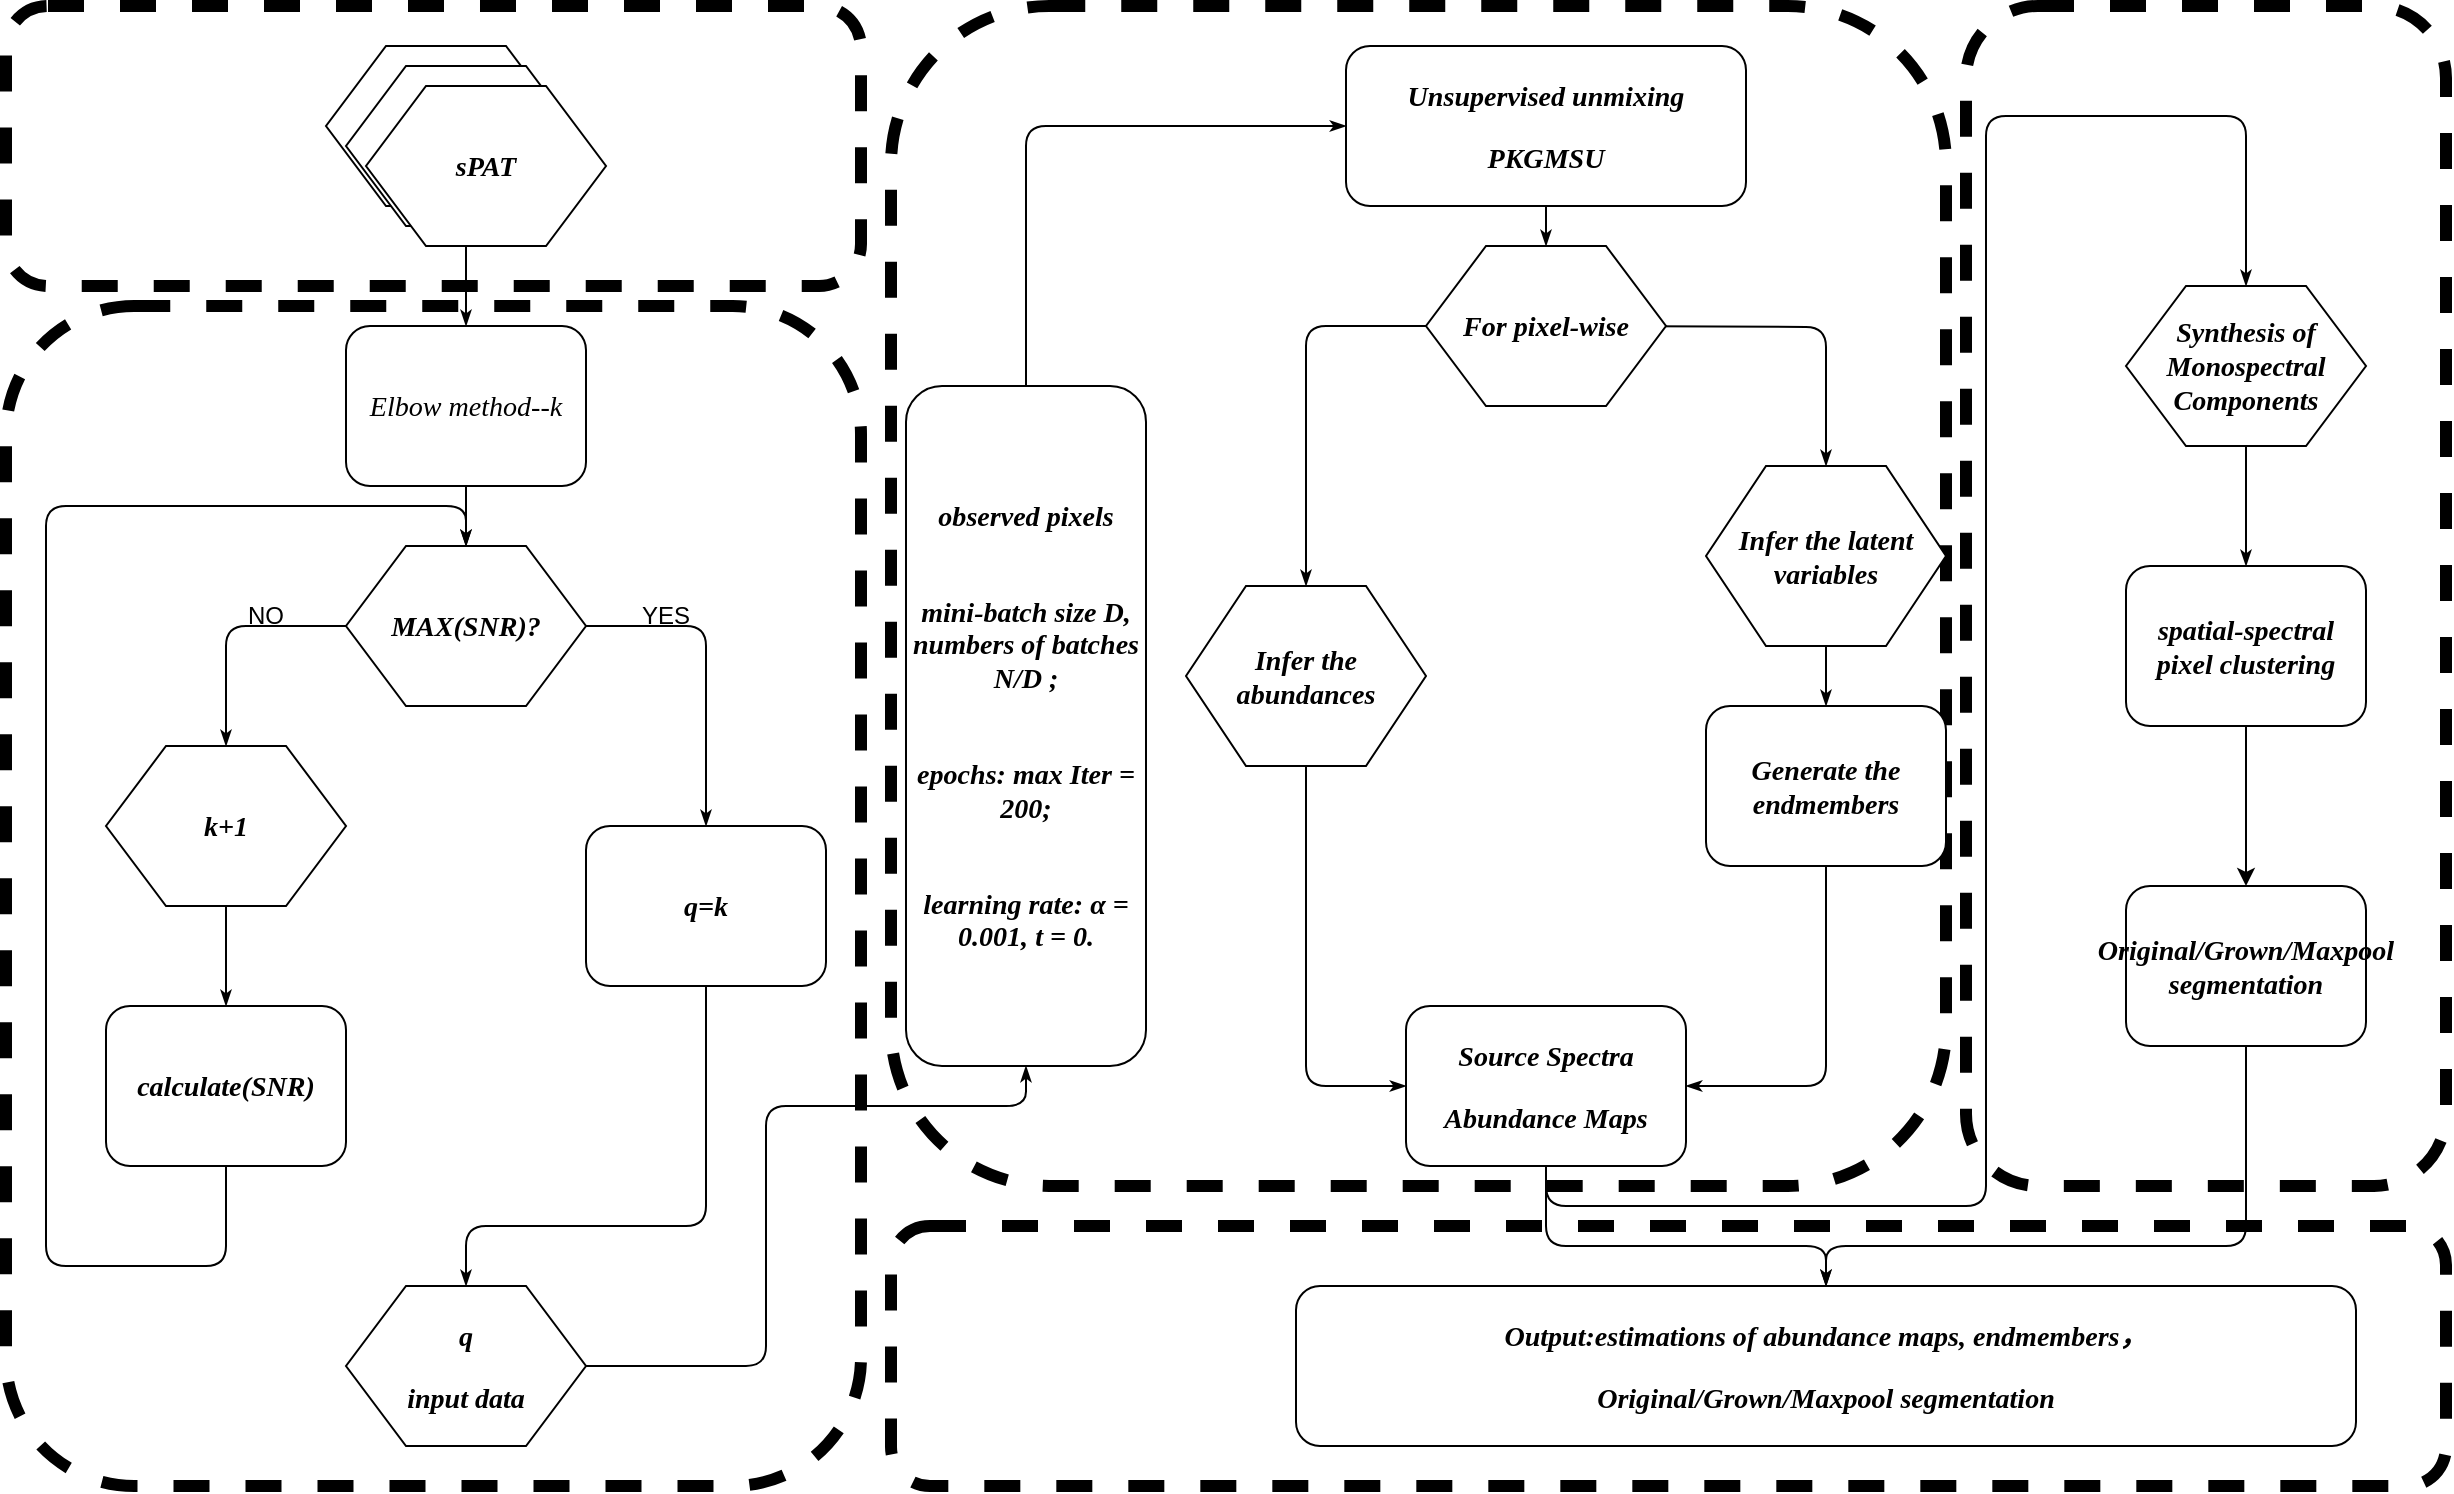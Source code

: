 <mxfile version="24.7.12">
  <diagram name="Page-1" id="8ce9d11a-91a2-4d17-14d8-a56ed91bf033">
    <mxGraphModel dx="1949" dy="1136" grid="1" gridSize="10" guides="1" tooltips="1" connect="1" arrows="1" fold="1" page="1" pageScale="1" pageWidth="1100" pageHeight="850" background="none" math="0" shadow="0">
      <root>
        <mxCell id="0" />
        <mxCell id="1" parent="0" />
        <mxCell id="Xut-9CcyeJB1KfpufVTP-29" value="" style="rounded=1;whiteSpace=wrap;html=1;dashed=1;strokeWidth=6;strokeColor=default;" vertex="1" parent="1">
          <mxGeometry x="452.5" y="640" width="777.5" height="130" as="geometry" />
        </mxCell>
        <mxCell id="Xut-9CcyeJB1KfpufVTP-28" value="" style="rounded=1;whiteSpace=wrap;html=1;dashed=1;strokeWidth=6;strokeColor=default;" vertex="1" parent="1">
          <mxGeometry x="990" y="30" width="240" height="590" as="geometry" />
        </mxCell>
        <mxCell id="Xut-9CcyeJB1KfpufVTP-27" value="" style="rounded=1;whiteSpace=wrap;html=1;dashed=1;strokeWidth=6;strokeColor=default;" vertex="1" parent="1">
          <mxGeometry x="452.5" y="30" width="527.5" height="590" as="geometry" />
        </mxCell>
        <mxCell id="Xut-9CcyeJB1KfpufVTP-14" value="" style="rounded=1;whiteSpace=wrap;html=1;dashed=1;strokeWidth=6;strokeColor=default;" vertex="1" parent="1">
          <mxGeometry x="10" y="180" width="427.5" height="590" as="geometry" />
        </mxCell>
        <mxCell id="Xut-9CcyeJB1KfpufVTP-6" value="" style="rounded=1;whiteSpace=wrap;html=1;dashed=1;strokeWidth=6;strokeColor=default;" vertex="1" parent="1">
          <mxGeometry x="10" y="30" width="427.5" height="140" as="geometry" />
        </mxCell>
        <mxCell id="17ea667e15c223fc-28" style="edgeStyle=orthogonalEdgeStyle;rounded=1;html=1;labelBackgroundColor=none;startArrow=none;startFill=0;startSize=5;endArrow=classicThin;endFill=1;endSize=5;jettySize=auto;orthogonalLoop=1;strokeWidth=1;fontFamily=Verdana;fontSize=8;exitX=0.5;exitY=1;exitDx=0;exitDy=0;" parent="1" source="Xut-9CcyeJB1KfpufVTP-3" target="17ea667e15c223fc-2" edge="1">
          <mxGeometry relative="1" as="geometry" />
        </mxCell>
        <mxCell id="17ea667e15c223fc-1" value="sPAT" style="shape=hexagon;perimeter=hexagonPerimeter;whiteSpace=wrap;html=1;rounded=0;shadow=0;labelBackgroundColor=none;strokeWidth=1;fontFamily=Verdana;fontSize=12;align=center;" parent="1" vertex="1">
          <mxGeometry x="170" y="50" width="120" height="80" as="geometry" />
        </mxCell>
        <mxCell id="17ea667e15c223fc-29" style="edgeStyle=orthogonalEdgeStyle;rounded=1;html=1;labelBackgroundColor=none;startArrow=none;startFill=0;startSize=5;endArrow=classicThin;endFill=1;endSize=5;jettySize=auto;orthogonalLoop=1;strokeWidth=1;fontFamily=Verdana;fontSize=8;entryX=0.5;entryY=0;entryDx=0;entryDy=0;exitX=0.5;exitY=1;exitDx=0;exitDy=0;" parent="1" source="17ea667e15c223fc-2" target="17ea667e15c223fc-4" edge="1">
          <mxGeometry relative="1" as="geometry">
            <mxPoint x="239.5" y="270" as="sourcePoint" />
            <mxPoint x="239.5" y="300" as="targetPoint" />
          </mxGeometry>
        </mxCell>
        <mxCell id="17ea667e15c223fc-2" value="&lt;h3 id=&quot;5.1%C2%A0%E8%82%98%E9%83%A8%E6%B3%95%E5%88%99(Elbow%20method)&quot;&gt;&lt;i&gt;&lt;font face=&quot;Garamond&quot;&gt;&lt;span style=&quot;font-weight: normal;&quot;&gt;Elbow method--k&lt;/span&gt;&lt;/font&gt;&lt;/i&gt;&lt;/h3&gt;" style="rounded=1;whiteSpace=wrap;html=1;shadow=0;labelBackgroundColor=none;strokeWidth=1;fontFamily=Verdana;fontSize=12;align=center;" parent="1" vertex="1">
          <mxGeometry x="180" y="190" width="120" height="80" as="geometry" />
        </mxCell>
        <mxCell id="17ea667e15c223fc-39" style="edgeStyle=orthogonalEdgeStyle;rounded=1;html=1;labelBackgroundColor=none;startArrow=none;startFill=0;startSize=5;endArrow=classicThin;endFill=1;endSize=5;jettySize=auto;orthogonalLoop=1;strokeWidth=1;fontFamily=Verdana;fontSize=8;exitX=1;exitY=0.5;exitDx=0;exitDy=0;entryX=0.5;entryY=0;entryDx=0;entryDy=0;" parent="1" source="17ea667e15c223fc-4" target="17ea667e15c223fc-7" edge="1">
          <mxGeometry relative="1" as="geometry">
            <mxPoint x="380" y="350" as="sourcePoint" />
            <mxPoint x="500" y="490" as="targetPoint" />
            <Array as="points">
              <mxPoint x="360" y="340" />
            </Array>
          </mxGeometry>
        </mxCell>
        <mxCell id="17ea667e15c223fc-4" value="&lt;h3&gt;&lt;i&gt;MAX(SNR)?&lt;/i&gt;&lt;/h3&gt;" style="shape=hexagon;perimeter=hexagonPerimeter;whiteSpace=wrap;html=1;rounded=0;shadow=0;labelBackgroundColor=none;strokeWidth=1;fontFamily=Verdana;fontSize=12;align=center;" parent="1" vertex="1">
          <mxGeometry x="180" y="300" width="120" height="80" as="geometry" />
        </mxCell>
        <mxCell id="17ea667e15c223fc-36" style="edgeStyle=orthogonalEdgeStyle;rounded=1;html=1;labelBackgroundColor=none;startArrow=none;startFill=0;startSize=5;endArrow=classicThin;endFill=1;endSize=5;jettySize=auto;orthogonalLoop=1;strokeWidth=1;fontFamily=Verdana;fontSize=8" parent="1" source="17ea667e15c223fc-5" target="17ea667e15c223fc-8" edge="1">
          <mxGeometry relative="1" as="geometry" />
        </mxCell>
        <mxCell id="17ea667e15c223fc-5" value="&lt;h3&gt;&lt;i&gt;k+1&lt;/i&gt;&lt;br&gt;&lt;/h3&gt;" style="shape=hexagon;perimeter=hexagonPerimeter;whiteSpace=wrap;html=1;rounded=0;shadow=0;labelBackgroundColor=none;strokeWidth=1;fontFamily=Verdana;fontSize=12;align=center;" parent="1" vertex="1">
          <mxGeometry x="60" y="400" width="120" height="80" as="geometry" />
        </mxCell>
        <mxCell id="17ea667e15c223fc-38" style="edgeStyle=orthogonalEdgeStyle;rounded=1;html=1;labelBackgroundColor=none;startArrow=none;startFill=0;startSize=5;endArrow=classicThin;endFill=1;endSize=5;jettySize=auto;orthogonalLoop=1;strokeWidth=1;fontFamily=Verdana;fontSize=8;exitX=0.5;exitY=1;exitDx=0;exitDy=0;entryX=0.5;entryY=0;entryDx=0;entryDy=0;" parent="1" source="17ea667e15c223fc-7" target="17ea667e15c223fc-11" edge="1">
          <mxGeometry relative="1" as="geometry">
            <Array as="points">
              <mxPoint x="360" y="640" />
              <mxPoint x="240" y="640" />
            </Array>
            <mxPoint x="500" y="490" as="sourcePoint" />
            <mxPoint x="300" y="640" as="targetPoint" />
          </mxGeometry>
        </mxCell>
        <mxCell id="17ea667e15c223fc-7" value="&lt;h3&gt;&lt;i&gt;q=k&lt;/i&gt;&lt;/h3&gt;" style="rounded=1;whiteSpace=wrap;html=1;shadow=0;labelBackgroundColor=none;strokeWidth=1;fontFamily=Verdana;fontSize=12;align=center;" parent="1" vertex="1">
          <mxGeometry x="300" y="440" width="120" height="80" as="geometry" />
        </mxCell>
        <mxCell id="17ea667e15c223fc-37" style="edgeStyle=orthogonalEdgeStyle;rounded=1;html=1;labelBackgroundColor=none;startArrow=none;startFill=0;startSize=5;endArrow=classicThin;endFill=1;endSize=5;jettySize=auto;orthogonalLoop=1;strokeWidth=1;fontFamily=Verdana;fontSize=8;entryX=0.5;entryY=0;entryDx=0;entryDy=0;exitX=0.5;exitY=1;exitDx=0;exitDy=0;" parent="1" source="17ea667e15c223fc-8" target="17ea667e15c223fc-4" edge="1">
          <mxGeometry relative="1" as="geometry">
            <Array as="points">
              <mxPoint x="120" y="660" />
              <mxPoint x="30" y="660" />
              <mxPoint x="30" y="280" />
              <mxPoint x="240" y="280" />
            </Array>
            <mxPoint x="-40" y="450" as="targetPoint" />
          </mxGeometry>
        </mxCell>
        <mxCell id="17ea667e15c223fc-8" value="&lt;h3&gt;&lt;i&gt;calculate(SNR)&lt;/i&gt;&lt;/h3&gt;" style="rounded=1;whiteSpace=wrap;html=1;shadow=0;labelBackgroundColor=none;strokeWidth=1;fontFamily=Verdana;fontSize=12;align=center;" parent="1" vertex="1">
          <mxGeometry x="60" y="530" width="120" height="80" as="geometry" />
        </mxCell>
        <mxCell id="17ea667e15c223fc-11" value="&lt;h3&gt;&lt;i&gt;q&lt;/i&gt;&lt;/h3&gt;&lt;h3&gt;&lt;i&gt;input data&lt;br&gt;&lt;/i&gt;&lt;/h3&gt;" style="shape=hexagon;perimeter=hexagonPerimeter;whiteSpace=wrap;html=1;rounded=0;shadow=0;labelBackgroundColor=none;strokeWidth=1;fontFamily=Verdana;fontSize=12;align=center;" parent="1" vertex="1">
          <mxGeometry x="180" y="670" width="120" height="80" as="geometry" />
        </mxCell>
        <mxCell id="17ea667e15c223fc-42" style="edgeStyle=orthogonalEdgeStyle;rounded=1;html=1;labelBackgroundColor=none;startArrow=none;startFill=0;startSize=5;endArrow=classicThin;endFill=1;endSize=5;jettySize=auto;orthogonalLoop=1;strokeWidth=1;fontFamily=Verdana;fontSize=8;entryX=0;entryY=0.5;entryDx=0;entryDy=0;exitX=0.5;exitY=0;exitDx=0;exitDy=0;" parent="1" source="Xut-9CcyeJB1KfpufVTP-17" target="17ea667e15c223fc-14" edge="1">
          <mxGeometry relative="1" as="geometry">
            <Array as="points">
              <mxPoint x="520" y="330" />
              <mxPoint x="520" y="90" />
            </Array>
            <mxPoint x="450" y="710" as="sourcePoint" />
            <mxPoint x="540" y="100" as="targetPoint" />
          </mxGeometry>
        </mxCell>
        <mxCell id="17ea667e15c223fc-44" style="edgeStyle=orthogonalEdgeStyle;rounded=1;html=1;labelBackgroundColor=none;startArrow=none;startFill=0;startSize=5;endArrow=classicThin;endFill=1;endSize=5;jettySize=auto;orthogonalLoop=1;strokeWidth=1;fontFamily=Verdana;fontSize=8;entryX=0.5;entryY=0;entryDx=0;entryDy=0;" parent="1" source="17ea667e15c223fc-14" target="Xut-9CcyeJB1KfpufVTP-15" edge="1">
          <mxGeometry relative="1" as="geometry">
            <mxPoint x="780" y="160" as="targetPoint" />
          </mxGeometry>
        </mxCell>
        <mxCell id="17ea667e15c223fc-14" value="&lt;h3&gt;&lt;b&gt;&lt;i&gt;Unsupervised unmixing&lt;br&gt;&lt;/i&gt;&lt;/b&gt;&lt;/h3&gt;&lt;h3&gt;&lt;b&gt;&lt;i&gt;PKGMSU&lt;/i&gt;&lt;/b&gt;&lt;/h3&gt;" style="rounded=1;whiteSpace=wrap;html=1;shadow=0;labelBackgroundColor=none;strokeWidth=1;fontFamily=Verdana;fontSize=12;align=center;" parent="1" vertex="1">
          <mxGeometry x="680" y="50" width="200" height="80" as="geometry" />
        </mxCell>
        <mxCell id="17ea667e15c223fc-54" style="edgeStyle=orthogonalEdgeStyle;rounded=1;html=1;labelBackgroundColor=none;startArrow=none;startFill=0;startSize=5;endArrow=classicThin;endFill=1;endSize=5;jettySize=auto;orthogonalLoop=1;strokeWidth=1;fontFamily=Verdana;fontSize=8" parent="1" source="17ea667e15c223fc-16" target="17ea667e15c223fc-18" edge="1">
          <mxGeometry relative="1" as="geometry" />
        </mxCell>
        <mxCell id="17ea667e15c223fc-16" value="&lt;h3&gt;&lt;i&gt;&lt;b&gt;Synthesis of Monospectral Components&lt;/b&gt;&lt;/i&gt;&lt;/h3&gt;" style="shape=hexagon;perimeter=hexagonPerimeter;whiteSpace=wrap;html=1;rounded=0;shadow=0;labelBackgroundColor=none;strokeWidth=1;fontFamily=Verdana;fontSize=12;align=center;" parent="1" vertex="1">
          <mxGeometry x="1070" y="170" width="120" height="80" as="geometry" />
        </mxCell>
        <mxCell id="17ea667e15c223fc-49" style="edgeStyle=orthogonalEdgeStyle;rounded=1;html=1;labelBackgroundColor=none;startArrow=none;startFill=0;startSize=5;endArrow=classicThin;endFill=1;endSize=5;jettySize=auto;orthogonalLoop=1;strokeColor=#000000;strokeWidth=1;fontFamily=Verdana;fontSize=8;fontColor=#000000;exitX=1;exitY=0.5;exitDx=0;exitDy=0;" parent="1" target="17ea667e15c223fc-20" edge="1">
          <mxGeometry relative="1" as="geometry">
            <mxPoint x="800" y="190" as="sourcePoint" />
          </mxGeometry>
        </mxCell>
        <mxCell id="Xut-9CcyeJB1KfpufVTP-24" style="edgeStyle=orthogonalEdgeStyle;rounded=0;orthogonalLoop=1;jettySize=auto;html=1;exitX=0.5;exitY=1;exitDx=0;exitDy=0;entryX=0.5;entryY=0;entryDx=0;entryDy=0;" edge="1" parent="1" source="17ea667e15c223fc-18" target="17ea667e15c223fc-27">
          <mxGeometry relative="1" as="geometry">
            <mxPoint x="1130" y="435" as="targetPoint" />
          </mxGeometry>
        </mxCell>
        <mxCell id="17ea667e15c223fc-18" value="&lt;h3&gt;&lt;i&gt;&lt;b&gt;spatial-spectral pixel clustering&lt;/b&gt;&lt;/i&gt;&lt;/h3&gt;" style="rounded=1;whiteSpace=wrap;html=1;shadow=0;labelBackgroundColor=none;strokeWidth=1;fontFamily=Verdana;fontSize=12;align=center;" parent="1" vertex="1">
          <mxGeometry x="1070" y="310" width="120" height="80" as="geometry" />
        </mxCell>
        <mxCell id="17ea667e15c223fc-19" value="&lt;h3&gt;&lt;b&gt;&lt;i&gt;Infer the abundances&lt;/i&gt;&lt;/b&gt;&lt;br&gt;&lt;/h3&gt;" style="shape=hexagon;perimeter=hexagonPerimeter;whiteSpace=wrap;html=1;rounded=0;shadow=0;labelBackgroundColor=none;strokeWidth=1;fontFamily=Verdana;fontSize=12;align=center;" parent="1" vertex="1">
          <mxGeometry x="600" y="320" width="120" height="90" as="geometry" />
        </mxCell>
        <mxCell id="17ea667e15c223fc-50" style="edgeStyle=orthogonalEdgeStyle;rounded=1;html=1;labelBackgroundColor=none;startArrow=none;startFill=0;startSize=5;endArrow=classicThin;endFill=1;endSize=5;jettySize=auto;orthogonalLoop=1;strokeWidth=1;fontFamily=Verdana;fontSize=8" parent="1" source="17ea667e15c223fc-20" target="17ea667e15c223fc-23" edge="1">
          <mxGeometry relative="1" as="geometry" />
        </mxCell>
        <mxCell id="17ea667e15c223fc-20" value="&lt;h3&gt;&lt;i&gt;&lt;b&gt;Infer the latent variables&lt;/b&gt;&lt;/i&gt;&lt;/h3&gt;" style="shape=hexagon;perimeter=hexagonPerimeter;whiteSpace=wrap;html=1;rounded=0;shadow=0;labelBackgroundColor=none;strokeWidth=1;fontFamily=Verdana;fontSize=12;align=center;" parent="1" vertex="1">
          <mxGeometry x="860" y="260" width="120" height="90" as="geometry" />
        </mxCell>
        <mxCell id="17ea667e15c223fc-58" style="edgeStyle=orthogonalEdgeStyle;rounded=1;html=1;labelBackgroundColor=none;startArrow=none;startFill=0;startSize=5;endArrow=classicThin;endFill=1;endSize=5;jettySize=auto;orthogonalLoop=1;strokeWidth=1;fontFamily=Verdana;fontSize=8;exitX=0.5;exitY=1;exitDx=0;exitDy=0;entryX=0.5;entryY=0;entryDx=0;entryDy=0;" parent="1" source="Xut-9CcyeJB1KfpufVTP-20" target="17ea667e15c223fc-16" edge="1">
          <mxGeometry relative="1" as="geometry">
            <Array as="points">
              <mxPoint x="780" y="630" />
              <mxPoint x="1000" y="630" />
              <mxPoint x="1000" y="85" />
              <mxPoint x="1130" y="85" />
            </Array>
            <mxPoint x="1130" y="85" as="targetPoint" />
          </mxGeometry>
        </mxCell>
        <mxCell id="17ea667e15c223fc-48" style="edgeStyle=orthogonalEdgeStyle;rounded=1;html=1;labelBackgroundColor=none;startArrow=none;startFill=0;startSize=5;endArrow=classicThin;endFill=1;endSize=5;jettySize=auto;orthogonalLoop=1;strokeWidth=1;fontFamily=Verdana;fontSize=8;exitX=0.5;exitY=1;exitDx=0;exitDy=0;entryX=0;entryY=0.5;entryDx=0;entryDy=0;" parent="1" source="17ea667e15c223fc-19" target="Xut-9CcyeJB1KfpufVTP-20" edge="1">
          <mxGeometry relative="1" as="geometry">
            <Array as="points">
              <mxPoint x="660" y="570" />
            </Array>
            <mxPoint x="640" y="470" as="sourcePoint" />
            <mxPoint x="720" y="560" as="targetPoint" />
          </mxGeometry>
        </mxCell>
        <mxCell id="17ea667e15c223fc-51" style="edgeStyle=orthogonalEdgeStyle;rounded=1;html=1;labelBackgroundColor=none;startArrow=none;startFill=0;startSize=5;endArrow=classicThin;endFill=1;endSize=5;jettySize=auto;orthogonalLoop=1;strokeWidth=1;fontFamily=Verdana;fontSize=8;entryX=1;entryY=0.5;entryDx=0;entryDy=0;" parent="1" source="17ea667e15c223fc-23" target="Xut-9CcyeJB1KfpufVTP-20" edge="1">
          <mxGeometry relative="1" as="geometry">
            <Array as="points">
              <mxPoint x="920" y="570" />
            </Array>
            <mxPoint x="850" y="580" as="targetPoint" />
          </mxGeometry>
        </mxCell>
        <mxCell id="17ea667e15c223fc-23" value="&lt;h3&gt;&lt;i&gt;&lt;b&gt;Generate the endmembers&lt;/b&gt;&lt;/i&gt;&lt;/h3&gt;" style="rounded=1;whiteSpace=wrap;html=1;shadow=0;labelBackgroundColor=none;strokeWidth=1;fontFamily=Verdana;fontSize=12;align=center;" parent="1" vertex="1">
          <mxGeometry x="860" y="380" width="120" height="80" as="geometry" />
        </mxCell>
        <mxCell id="17ea667e15c223fc-27" value="&lt;h3&gt;&lt;b&gt;&lt;i&gt;Original/Grown/Maxpool segmentation&lt;/i&gt;&lt;/b&gt;&lt;/h3&gt;" style="rounded=1;whiteSpace=wrap;html=1;shadow=0;labelBackgroundColor=none;strokeWidth=1;fontFamily=Verdana;fontSize=12;align=center;" parent="1" vertex="1">
          <mxGeometry x="1070" y="470" width="120" height="80" as="geometry" />
        </mxCell>
        <mxCell id="Xut-9CcyeJB1KfpufVTP-3" value="sPAT" style="shape=hexagon;perimeter=hexagonPerimeter;whiteSpace=wrap;html=1;rounded=0;shadow=0;labelBackgroundColor=none;strokeWidth=1;fontFamily=Verdana;fontSize=12;align=center;" vertex="1" parent="1">
          <mxGeometry x="180" y="60" width="120" height="80" as="geometry" />
        </mxCell>
        <mxCell id="Xut-9CcyeJB1KfpufVTP-4" value="&lt;h3&gt;&lt;i&gt;sPAT&lt;/i&gt;&lt;/h3&gt;" style="shape=hexagon;perimeter=hexagonPerimeter;whiteSpace=wrap;html=1;rounded=0;shadow=0;labelBackgroundColor=none;strokeWidth=1;fontFamily=Verdana;fontSize=12;align=center;" vertex="1" parent="1">
          <mxGeometry x="190" y="70" width="120" height="80" as="geometry" />
        </mxCell>
        <mxCell id="Xut-9CcyeJB1KfpufVTP-8" value="&lt;div&gt;YES&lt;/div&gt;" style="text;html=1;align=center;verticalAlign=middle;whiteSpace=wrap;rounded=0;" vertex="1" parent="1">
          <mxGeometry x="310" y="320" width="60" height="30" as="geometry" />
        </mxCell>
        <mxCell id="Xut-9CcyeJB1KfpufVTP-10" style="edgeStyle=orthogonalEdgeStyle;rounded=1;html=1;labelBackgroundColor=none;startArrow=none;startFill=0;startSize=5;endArrow=classicThin;endFill=1;endSize=5;jettySize=auto;orthogonalLoop=1;strokeWidth=1;fontFamily=Verdana;fontSize=8;exitX=0;exitY=0.5;exitDx=0;exitDy=0;entryX=0.5;entryY=0;entryDx=0;entryDy=0;" edge="1" parent="1" source="17ea667e15c223fc-4" target="17ea667e15c223fc-5">
          <mxGeometry relative="1" as="geometry">
            <mxPoint x="20" y="490" as="sourcePoint" />
            <mxPoint x="-140" y="600" as="targetPoint" />
            <Array as="points">
              <mxPoint x="120" y="340" />
            </Array>
          </mxGeometry>
        </mxCell>
        <mxCell id="Xut-9CcyeJB1KfpufVTP-11" value="NO" style="text;html=1;align=center;verticalAlign=middle;whiteSpace=wrap;rounded=0;" vertex="1" parent="1">
          <mxGeometry x="110" y="320" width="60" height="30" as="geometry" />
        </mxCell>
        <mxCell id="Xut-9CcyeJB1KfpufVTP-15" value="&lt;h3&gt;&lt;i&gt;&lt;b&gt;For pixel-wise&lt;/b&gt;&lt;/i&gt;&lt;br&gt;&lt;/h3&gt;" style="shape=hexagon;perimeter=hexagonPerimeter;whiteSpace=wrap;html=1;rounded=0;shadow=0;labelBackgroundColor=none;strokeWidth=1;fontFamily=Verdana;fontSize=12;align=center;" vertex="1" parent="1">
          <mxGeometry x="720" y="150" width="120" height="80" as="geometry" />
        </mxCell>
        <mxCell id="Xut-9CcyeJB1KfpufVTP-16" style="edgeStyle=orthogonalEdgeStyle;rounded=1;html=1;labelBackgroundColor=none;startArrow=none;startFill=0;startSize=5;endArrow=classicThin;endFill=1;endSize=5;jettySize=auto;orthogonalLoop=1;strokeColor=#000000;strokeWidth=1;fontFamily=Verdana;fontSize=8;fontColor=#000000;exitX=0;exitY=0.5;exitDx=0;exitDy=0;entryX=0.5;entryY=0;entryDx=0;entryDy=0;" edge="1" parent="1" source="Xut-9CcyeJB1KfpufVTP-15" target="17ea667e15c223fc-19">
          <mxGeometry relative="1" as="geometry">
            <mxPoint x="840" y="200" as="sourcePoint" />
            <mxPoint x="640" y="320" as="targetPoint" />
            <Array as="points">
              <mxPoint x="660" y="190" />
            </Array>
          </mxGeometry>
        </mxCell>
        <mxCell id="Xut-9CcyeJB1KfpufVTP-18" value="" style="edgeStyle=orthogonalEdgeStyle;rounded=1;html=1;labelBackgroundColor=none;startArrow=none;startFill=0;startSize=5;endArrow=classicThin;endFill=1;endSize=5;jettySize=auto;orthogonalLoop=1;strokeWidth=1;fontFamily=Verdana;fontSize=8;exitX=1;exitY=0.5;exitDx=0;exitDy=0;entryX=0.5;entryY=1;entryDx=0;entryDy=0;" edge="1" parent="1" source="17ea667e15c223fc-11" target="Xut-9CcyeJB1KfpufVTP-17">
          <mxGeometry relative="1" as="geometry">
            <Array as="points">
              <mxPoint x="390" y="710" />
              <mxPoint x="390" y="580" />
              <mxPoint x="520" y="580" />
            </Array>
            <mxPoint x="300" y="710" as="sourcePoint" />
            <mxPoint x="610" y="600" as="targetPoint" />
          </mxGeometry>
        </mxCell>
        <mxCell id="Xut-9CcyeJB1KfpufVTP-17" value="&lt;h3&gt;&lt;i&gt;&lt;b&gt;observed pixels&lt;/b&gt;&lt;/i&gt;&lt;/h3&gt;&lt;h3&gt;&lt;br&gt;&lt;i&gt;&lt;b&gt;mini-batch size D, numbers of batches N/D ;&lt;/b&gt;&lt;/i&gt;&lt;/h3&gt;&lt;h3&gt;&lt;br&gt;&lt;i&gt;&lt;b&gt;epochs: max Iter = 200;&lt;/b&gt;&lt;/i&gt;&lt;/h3&gt;&lt;h3&gt;&lt;br&gt;&lt;i&gt;&lt;b&gt;learning rate: α = 0.001, t = 0.&lt;/b&gt;&lt;/i&gt;&lt;/h3&gt;" style="rounded=1;whiteSpace=wrap;html=1;shadow=0;labelBackgroundColor=none;strokeWidth=1;fontFamily=Verdana;fontSize=12;align=center;" vertex="1" parent="1">
          <mxGeometry x="460" y="220" width="120" height="340" as="geometry" />
        </mxCell>
        <mxCell id="Xut-9CcyeJB1KfpufVTP-20" value="&lt;h3&gt;&lt;b&gt;&lt;i&gt;Source Spectra&lt;/i&gt;&lt;/b&gt;&lt;/h3&gt;&lt;h3&gt;&lt;i&gt;&lt;b&gt;Abundance Maps&lt;/b&gt;&lt;br&gt;&lt;/i&gt;&lt;/h3&gt;" style="rounded=1;whiteSpace=wrap;html=1;shadow=0;labelBackgroundColor=none;strokeWidth=1;fontFamily=Verdana;fontSize=12;align=center;" vertex="1" parent="1">
          <mxGeometry x="710" y="530" width="140" height="80" as="geometry" />
        </mxCell>
        <mxCell id="Xut-9CcyeJB1KfpufVTP-21" value="&lt;h3&gt;&lt;i&gt;Output:estimations of abundance maps, endmembers，&lt;/i&gt;&lt;/h3&gt;&lt;h3&gt;&lt;i&gt;&lt;b&gt;Original/Grown/Maxpool segmentation&lt;/b&gt;&lt;/i&gt;&lt;/h3&gt;" style="rounded=1;whiteSpace=wrap;html=1;shadow=0;labelBackgroundColor=none;strokeWidth=1;fontFamily=Verdana;fontSize=12;align=center;" vertex="1" parent="1">
          <mxGeometry x="655" y="670" width="530" height="80" as="geometry" />
        </mxCell>
        <mxCell id="Xut-9CcyeJB1KfpufVTP-22" style="edgeStyle=orthogonalEdgeStyle;rounded=1;html=1;labelBackgroundColor=none;startArrow=none;startFill=0;startSize=5;endArrow=classicThin;endFill=1;endSize=5;jettySize=auto;orthogonalLoop=1;strokeWidth=1;fontFamily=Verdana;fontSize=8;exitX=0.5;exitY=1;exitDx=0;exitDy=0;entryX=0.5;entryY=0;entryDx=0;entryDy=0;" edge="1" parent="1" source="Xut-9CcyeJB1KfpufVTP-20" target="Xut-9CcyeJB1KfpufVTP-21">
          <mxGeometry relative="1" as="geometry">
            <Array as="points">
              <mxPoint x="780" y="650" />
              <mxPoint x="920" y="650" />
              <mxPoint x="920" y="670" />
            </Array>
            <mxPoint x="1030" y="590" as="sourcePoint" />
            <mxPoint x="1080" y="290" as="targetPoint" />
          </mxGeometry>
        </mxCell>
        <mxCell id="Xut-9CcyeJB1KfpufVTP-26" style="edgeStyle=orthogonalEdgeStyle;rounded=1;html=1;labelBackgroundColor=none;startArrow=none;startFill=0;startSize=5;endArrow=classicThin;endFill=1;endSize=5;jettySize=auto;orthogonalLoop=1;strokeWidth=1;fontFamily=Verdana;fontSize=8;exitX=0.5;exitY=1;exitDx=0;exitDy=0;entryX=0.5;entryY=0;entryDx=0;entryDy=0;" edge="1" parent="1" source="17ea667e15c223fc-27" target="Xut-9CcyeJB1KfpufVTP-21">
          <mxGeometry relative="1" as="geometry">
            <Array as="points">
              <mxPoint x="1130" y="650" />
              <mxPoint x="920" y="650" />
              <mxPoint x="920" y="670" />
            </Array>
            <mxPoint x="790" y="620" as="sourcePoint" />
            <mxPoint x="1005" y="680" as="targetPoint" />
          </mxGeometry>
        </mxCell>
      </root>
    </mxGraphModel>
  </diagram>
</mxfile>
